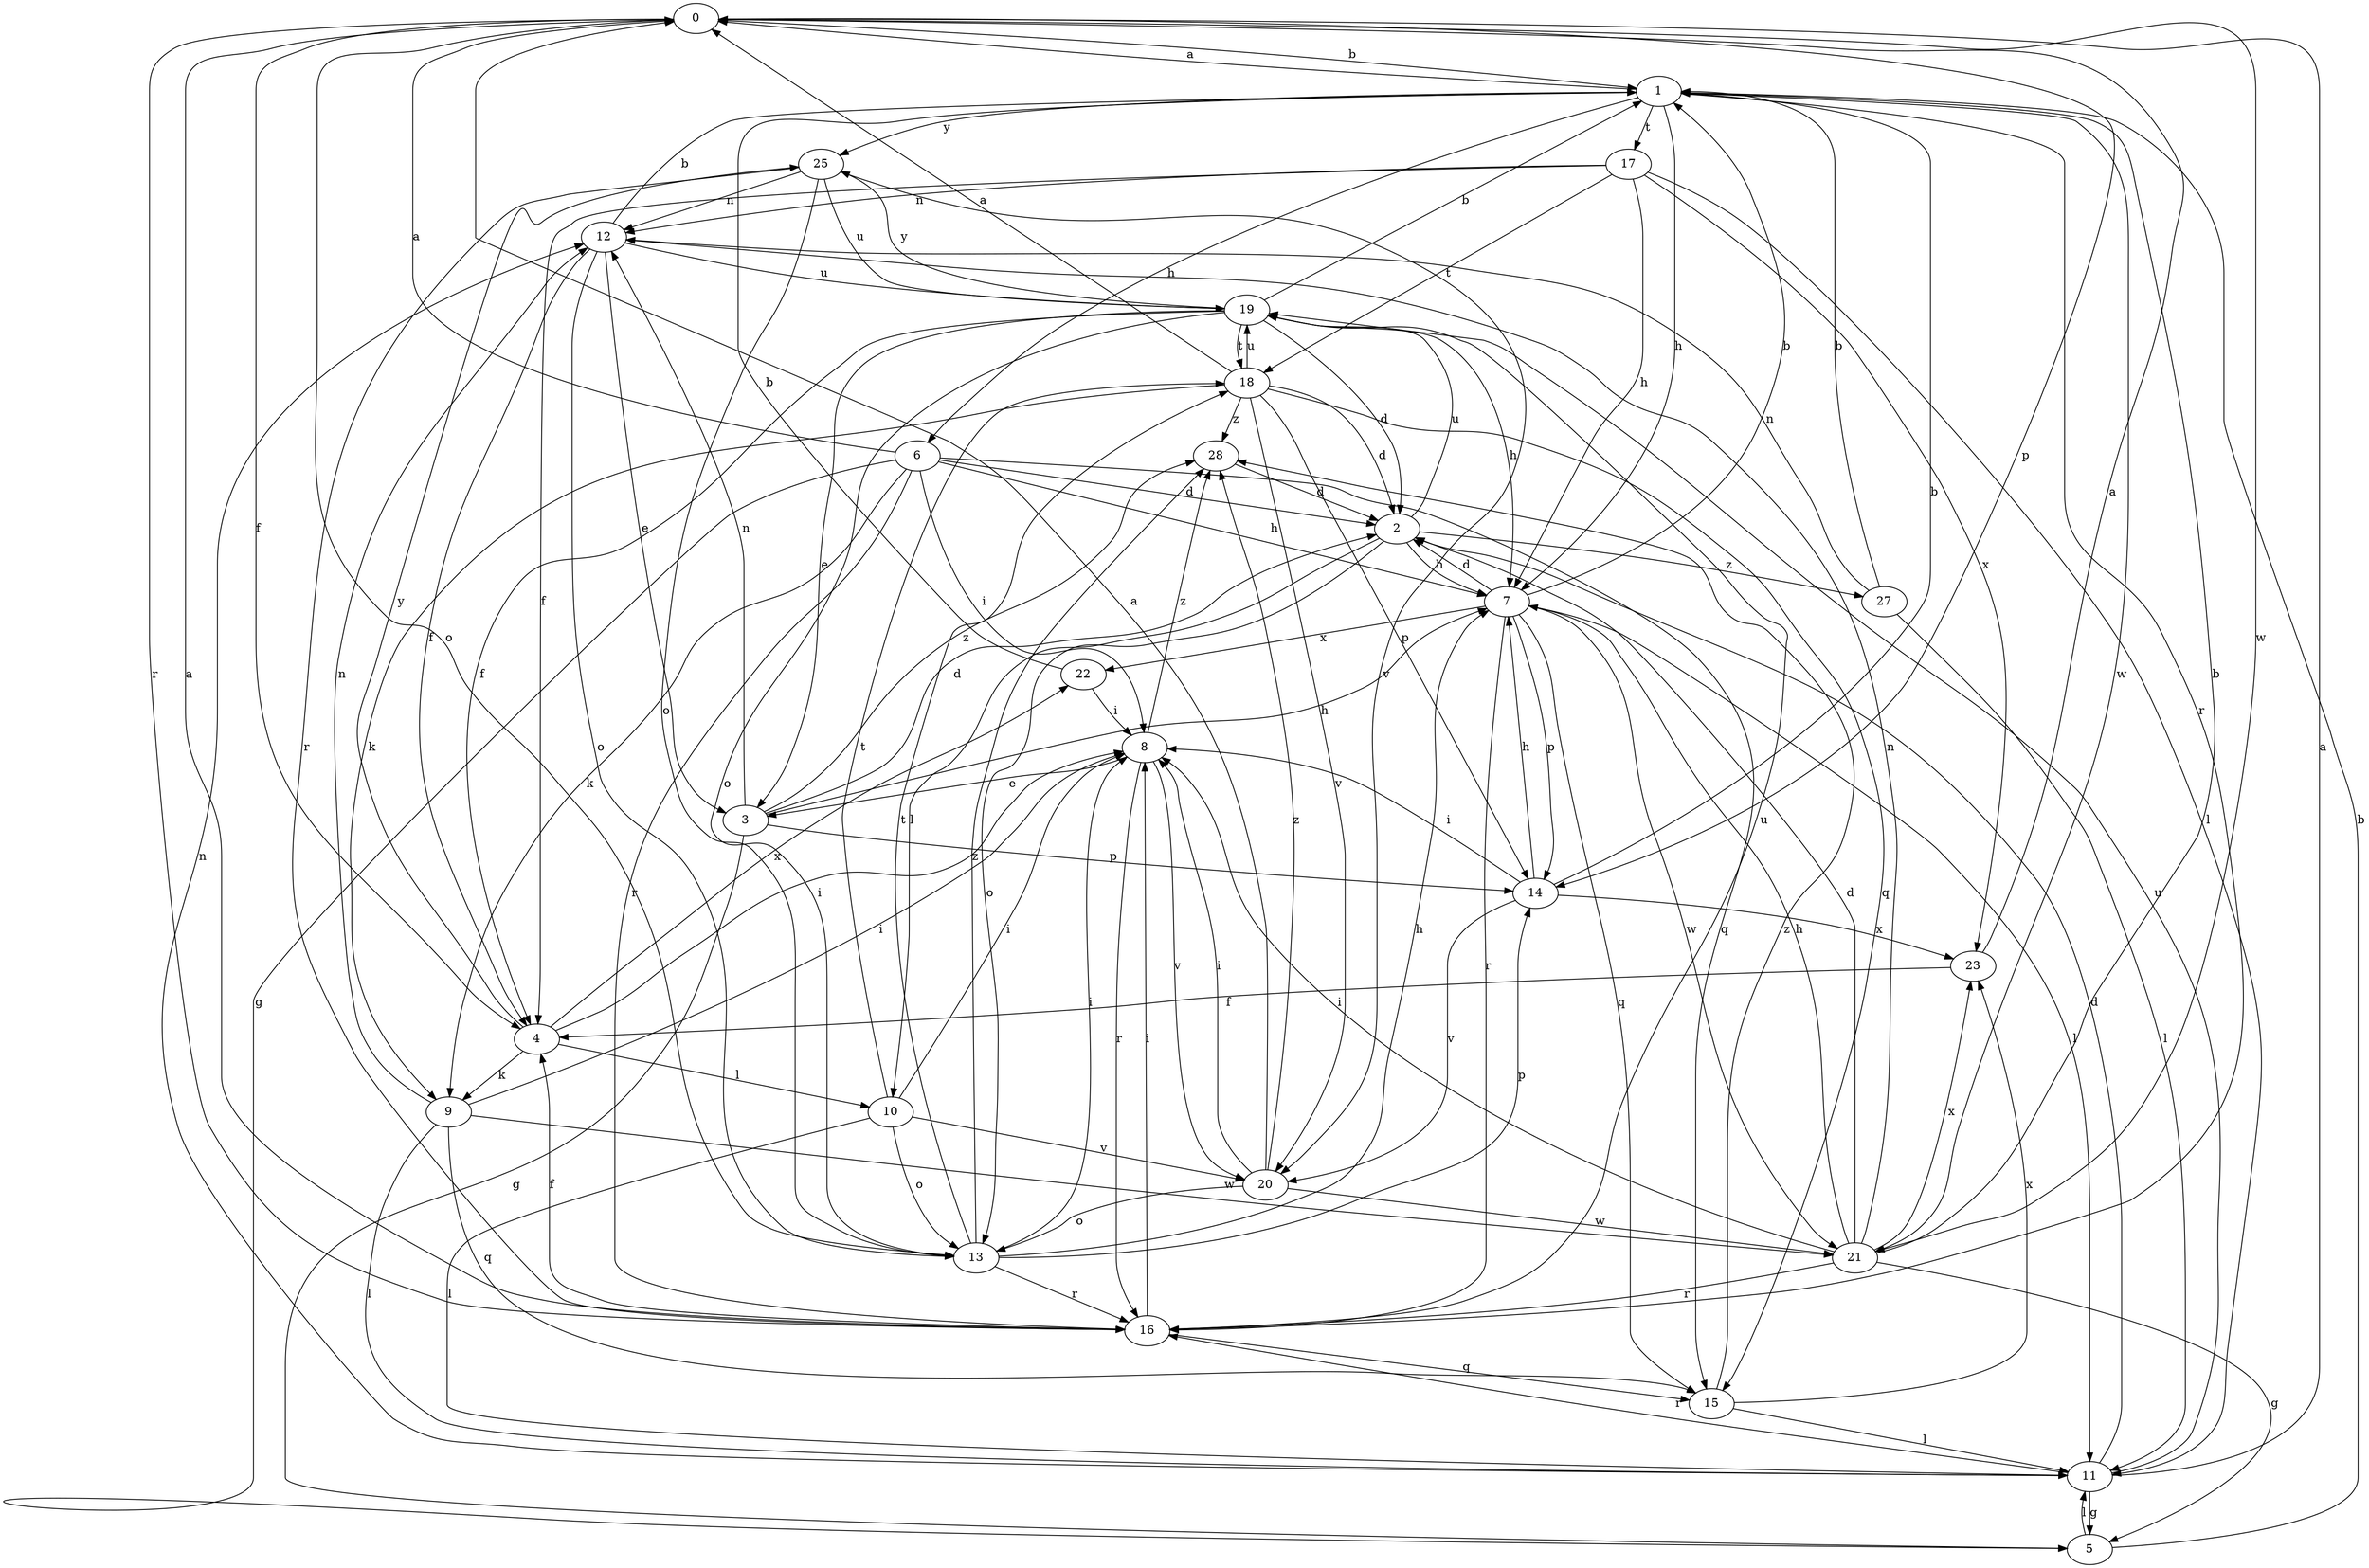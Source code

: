 strict digraph  {
0;
1;
2;
3;
4;
5;
6;
7;
8;
9;
10;
11;
12;
13;
14;
15;
16;
17;
18;
19;
20;
21;
22;
23;
25;
27;
28;
0 -> 1  [label=b];
0 -> 4  [label=f];
0 -> 13  [label=o];
0 -> 14  [label=p];
0 -> 16  [label=r];
0 -> 21  [label=w];
1 -> 0  [label=a];
1 -> 6  [label=h];
1 -> 7  [label=h];
1 -> 16  [label=r];
1 -> 17  [label=t];
1 -> 21  [label=w];
1 -> 25  [label=y];
2 -> 7  [label=h];
2 -> 10  [label=l];
2 -> 13  [label=o];
2 -> 19  [label=u];
2 -> 27  [label=z];
3 -> 2  [label=d];
3 -> 5  [label=g];
3 -> 7  [label=h];
3 -> 12  [label=n];
3 -> 14  [label=p];
3 -> 28  [label=z];
4 -> 8  [label=i];
4 -> 9  [label=k];
4 -> 10  [label=l];
4 -> 22  [label=x];
4 -> 25  [label=y];
5 -> 1  [label=b];
5 -> 11  [label=l];
6 -> 0  [label=a];
6 -> 2  [label=d];
6 -> 5  [label=g];
6 -> 7  [label=h];
6 -> 8  [label=i];
6 -> 9  [label=k];
6 -> 15  [label=q];
6 -> 16  [label=r];
7 -> 1  [label=b];
7 -> 2  [label=d];
7 -> 11  [label=l];
7 -> 14  [label=p];
7 -> 15  [label=q];
7 -> 16  [label=r];
7 -> 21  [label=w];
7 -> 22  [label=x];
8 -> 3  [label=e];
8 -> 16  [label=r];
8 -> 20  [label=v];
8 -> 28  [label=z];
9 -> 8  [label=i];
9 -> 11  [label=l];
9 -> 12  [label=n];
9 -> 15  [label=q];
9 -> 21  [label=w];
10 -> 8  [label=i];
10 -> 11  [label=l];
10 -> 13  [label=o];
10 -> 18  [label=t];
10 -> 20  [label=v];
11 -> 0  [label=a];
11 -> 2  [label=d];
11 -> 5  [label=g];
11 -> 12  [label=n];
11 -> 16  [label=r];
11 -> 19  [label=u];
12 -> 1  [label=b];
12 -> 3  [label=e];
12 -> 4  [label=f];
12 -> 13  [label=o];
12 -> 19  [label=u];
13 -> 7  [label=h];
13 -> 8  [label=i];
13 -> 14  [label=p];
13 -> 16  [label=r];
13 -> 18  [label=t];
13 -> 28  [label=z];
14 -> 1  [label=b];
14 -> 7  [label=h];
14 -> 8  [label=i];
14 -> 20  [label=v];
14 -> 23  [label=x];
15 -> 11  [label=l];
15 -> 23  [label=x];
15 -> 28  [label=z];
16 -> 0  [label=a];
16 -> 4  [label=f];
16 -> 8  [label=i];
16 -> 15  [label=q];
16 -> 19  [label=u];
17 -> 4  [label=f];
17 -> 7  [label=h];
17 -> 11  [label=l];
17 -> 12  [label=n];
17 -> 18  [label=t];
17 -> 23  [label=x];
18 -> 0  [label=a];
18 -> 2  [label=d];
18 -> 9  [label=k];
18 -> 14  [label=p];
18 -> 15  [label=q];
18 -> 19  [label=u];
18 -> 20  [label=v];
18 -> 28  [label=z];
19 -> 1  [label=b];
19 -> 2  [label=d];
19 -> 3  [label=e];
19 -> 4  [label=f];
19 -> 7  [label=h];
19 -> 13  [label=o];
19 -> 18  [label=t];
19 -> 25  [label=y];
20 -> 0  [label=a];
20 -> 8  [label=i];
20 -> 13  [label=o];
20 -> 21  [label=w];
20 -> 28  [label=z];
21 -> 1  [label=b];
21 -> 2  [label=d];
21 -> 5  [label=g];
21 -> 7  [label=h];
21 -> 8  [label=i];
21 -> 12  [label=n];
21 -> 16  [label=r];
21 -> 23  [label=x];
22 -> 1  [label=b];
22 -> 8  [label=i];
23 -> 0  [label=a];
23 -> 4  [label=f];
25 -> 12  [label=n];
25 -> 13  [label=o];
25 -> 16  [label=r];
25 -> 19  [label=u];
25 -> 20  [label=v];
27 -> 1  [label=b];
27 -> 11  [label=l];
27 -> 12  [label=n];
28 -> 2  [label=d];
}
